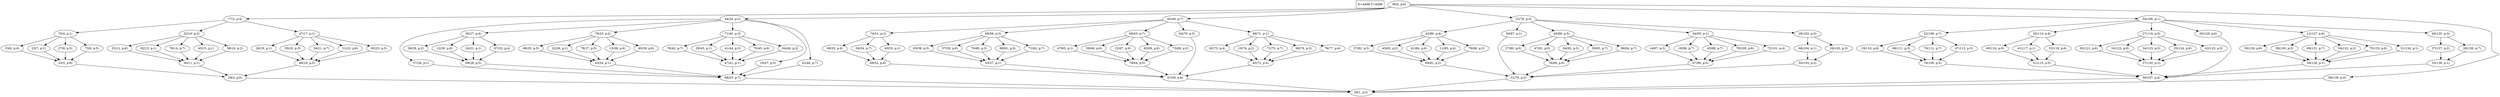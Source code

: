 digraph Task {
i [shape=box, label="D=4498 T=4498"]; 
0 [label="36(0, p:6)"];
1 [label="28(1, p:2)"];
2 [label="77(2, p:4)"];
3 [label="29(3, p:0)"];
4 [label="70(4, p:1)"];
5 [label="23(5, p:6)"];
6 [label="33(6, p:4)"];
7 [label="23(7, p:1)"];
8 [label="27(8, p:5)"];
9 [label="73(9, p:5)"];
10 [label="32(10, p:3)"];
11 [label="36(11, p:1)"];
12 [label="25(12, p:6)"];
13 [label="62(13, p:1)"];
14 [label="76(14, p:7)"];
15 [label="45(15, p:1)"];
16 [label="58(16, p:2)"];
17 [label="47(17, p:1)"];
18 [label="49(18, p:5)"];
19 [label="26(19, p:1)"];
20 [label="30(20, p:3)"];
21 [label="34(21, p:7)"];
22 [label="31(22, p:6)"];
23 [label="60(23, p:5)"];
24 [label="44(24, p:2)"];
25 [label="68(25, p:7)"];
26 [label="57(26, p:1)"];
27 [label="30(27, p:4)"];
28 [label="68(28, p:3)"];
29 [label="36(29, p:2)"];
30 [label="12(30, p:6)"];
31 [label="24(31, p:1)"];
32 [label="67(32, p:4)"];
33 [label="79(33, p:2)"];
34 [label="43(34, p:1)"];
35 [label="69(35, p:5)"];
36 [label="22(36, p:1)"];
37 [label="78(37, p:5)"];
38 [label="13(38, p:6)"];
39 [label="40(39, p:6)"];
40 [label="71(40, p:3)"];
41 [label="47(41, p:1)"];
42 [label="78(42, p:7)"];
43 [label="29(43, p:1)"];
44 [label="41(44, p:3)"];
45 [label="75(45, p:6)"];
46 [label="64(46, p:2)"];
47 [label="19(47, p:5)"];
48 [label="42(48, p:7)"];
49 [label="45(49, p:7)"];
50 [label="47(50, p:6)"];
51 [label="74(51, p:2)"];
52 [label="69(52, p:6)"];
53 [label="69(53, p:4)"];
54 [label="54(54, p:7)"];
55 [label="45(55, p:1)"];
56 [label="69(56, p:3)"];
57 [label="43(57, p:1)"];
58 [label="65(58, p:5)"];
59 [label="57(59, p:6)"];
60 [label="70(60, p:3)"];
61 [label="68(61, p:3)"];
62 [label="71(62, p:7)"];
63 [label="69(63, p:7)"];
64 [label="79(64, p:5)"];
65 [label="47(65, p:1)"];
66 [label="58(66, p:4)"];
67 [label="22(67, p:6)"];
68 [label="45(68, p:6)"];
69 [label="73(69, p:2)"];
70 [label="64(70, p:5)"];
71 [label="49(71, p:1)"];
72 [label="40(72, p:4)"];
73 [label="62(73, p:4)"];
74 [label="10(74, p:2)"];
75 [label="71(75, p:7)"];
76 [label="69(76, p:3)"];
77 [label="76(77, p:4)"];
78 [label="22(78, p:4)"];
79 [label="31(79, p:2)"];
80 [label="42(80, p:4)"];
81 [label="60(81, p:2)"];
82 [label="37(82, p:5)"];
83 [label="43(83, p:2)"];
84 [label="61(84, p:6)"];
85 [label="11(85, p:4)"];
86 [label="79(86, p:3)"];
87 [label="50(87, p:1)"];
88 [label="45(88, p:5)"];
89 [label="76(89, p:0)"];
90 [label="27(90, p:0)"];
91 [label="47(91, p:0)"];
92 [label="64(92, p:3)"];
93 [label="30(93, p:7)"];
94 [label="36(94, p:7)"];
95 [label="64(95, p:1)"];
96 [label="67(96, p:0)"];
97 [label="14(97, p:3)"];
98 [label="18(98, p:7)"];
99 [label="45(99, p:7)"];
100 [label="78(100, p:6)"];
101 [label="72(101, p:4)"];
102 [label="26(102, p:0)"];
103 [label="50(103, p:2)"];
104 [label="66(104, p:1)"];
105 [label="26(105, p:3)"];
106 [label="54(106, p:1)"];
107 [label="56(107, p:4)"];
108 [label="22(108, p:7)"];
109 [label="78(109, p:5)"];
110 [label="19(110, p:6)"];
111 [label="66(111, p:3)"];
112 [label="70(112, p:7)"];
113 [label="47(113, p:3)"];
114 [label="30(114, p:6)"];
115 [label="51(115, p:5)"];
116 [label="60(116, p:0)"];
117 [label="41(117, p:1)"];
118 [label="33(118, p:6)"];
119 [label="37(119, p:5)"];
120 [label="37(120, p:2)"];
121 [label="62(121, p:6)"];
122 [label="16(122, p:6)"];
123 [label="34(123, p:5)"];
124 [label="25(124, p:6)"];
125 [label="42(125, p:5)"];
126 [label="30(126, p:6)"];
127 [label="12(127, p:6)"];
128 [label="59(128, p:1)"];
129 [label="50(129, p:6)"];
130 [label="59(130, p:5)"];
131 [label="69(131, p:7)"];
132 [label="54(132, p:2)"];
133 [label="75(133, p:6)"];
134 [label="51(134, p:1)"];
135 [label="40(135, p:3)"];
136 [label="33(136, p:1)"];
137 [label="37(137, p:2)"];
138 [label="28(138, p:7)"];
139 [label="58(139, p:0)"];
0 -> 2;
0 -> 24;
0 -> 49;
0 -> 78;
0 -> 106;
0 -> 139;
2 -> 4;
2 -> 10;
2 -> 17;
3 -> 1;
4 -> 6;
4 -> 7;
4 -> 8;
4 -> 9;
5 -> 3;
6 -> 5;
7 -> 5;
8 -> 5;
9 -> 5;
10 -> 12;
10 -> 13;
10 -> 14;
10 -> 15;
10 -> 16;
11 -> 3;
12 -> 11;
13 -> 11;
14 -> 11;
15 -> 11;
16 -> 11;
17 -> 19;
17 -> 20;
17 -> 21;
17 -> 22;
17 -> 23;
18 -> 3;
19 -> 18;
20 -> 18;
21 -> 18;
22 -> 18;
23 -> 18;
24 -> 26;
24 -> 27;
24 -> 33;
24 -> 40;
24 -> 47;
24 -> 48;
25 -> 1;
26 -> 25;
27 -> 29;
27 -> 30;
27 -> 31;
27 -> 32;
28 -> 25;
29 -> 28;
30 -> 28;
31 -> 28;
32 -> 28;
33 -> 35;
33 -> 36;
33 -> 37;
33 -> 38;
33 -> 39;
34 -> 25;
35 -> 34;
36 -> 34;
37 -> 34;
38 -> 34;
39 -> 34;
40 -> 42;
40 -> 43;
40 -> 44;
40 -> 45;
40 -> 46;
41 -> 25;
42 -> 41;
43 -> 41;
44 -> 41;
45 -> 41;
46 -> 41;
47 -> 25;
48 -> 25;
49 -> 51;
49 -> 56;
49 -> 63;
49 -> 70;
49 -> 71;
50 -> 1;
51 -> 53;
51 -> 54;
51 -> 55;
52 -> 50;
53 -> 52;
54 -> 52;
55 -> 52;
56 -> 58;
56 -> 59;
56 -> 60;
56 -> 61;
56 -> 62;
57 -> 50;
58 -> 57;
59 -> 57;
60 -> 57;
61 -> 57;
62 -> 57;
63 -> 65;
63 -> 66;
63 -> 67;
63 -> 68;
63 -> 69;
64 -> 50;
65 -> 64;
66 -> 64;
67 -> 64;
68 -> 64;
69 -> 64;
70 -> 50;
71 -> 73;
71 -> 74;
71 -> 75;
71 -> 76;
71 -> 77;
72 -> 50;
73 -> 72;
74 -> 72;
75 -> 72;
76 -> 72;
77 -> 72;
78 -> 80;
78 -> 87;
78 -> 88;
78 -> 95;
78 -> 102;
79 -> 1;
80 -> 82;
80 -> 83;
80 -> 84;
80 -> 85;
80 -> 86;
81 -> 79;
82 -> 81;
83 -> 81;
84 -> 81;
85 -> 81;
86 -> 81;
87 -> 79;
88 -> 90;
88 -> 91;
88 -> 92;
88 -> 93;
88 -> 94;
89 -> 79;
90 -> 89;
91 -> 89;
92 -> 89;
93 -> 89;
94 -> 89;
95 -> 97;
95 -> 98;
95 -> 99;
95 -> 100;
95 -> 101;
96 -> 79;
97 -> 96;
98 -> 96;
99 -> 96;
100 -> 96;
101 -> 96;
102 -> 104;
102 -> 105;
103 -> 79;
104 -> 103;
105 -> 103;
106 -> 108;
106 -> 114;
106 -> 119;
106 -> 126;
106 -> 127;
106 -> 135;
107 -> 1;
108 -> 110;
108 -> 111;
108 -> 112;
108 -> 113;
109 -> 107;
110 -> 109;
111 -> 109;
112 -> 109;
113 -> 109;
114 -> 116;
114 -> 117;
114 -> 118;
115 -> 107;
116 -> 115;
117 -> 115;
118 -> 115;
119 -> 121;
119 -> 122;
119 -> 123;
119 -> 124;
119 -> 125;
120 -> 107;
121 -> 120;
122 -> 120;
123 -> 120;
124 -> 120;
125 -> 120;
126 -> 107;
127 -> 129;
127 -> 130;
127 -> 131;
127 -> 132;
127 -> 133;
127 -> 134;
128 -> 107;
129 -> 128;
130 -> 128;
131 -> 128;
132 -> 128;
133 -> 128;
134 -> 128;
135 -> 137;
135 -> 138;
136 -> 107;
137 -> 136;
138 -> 136;
139 -> 1;
}